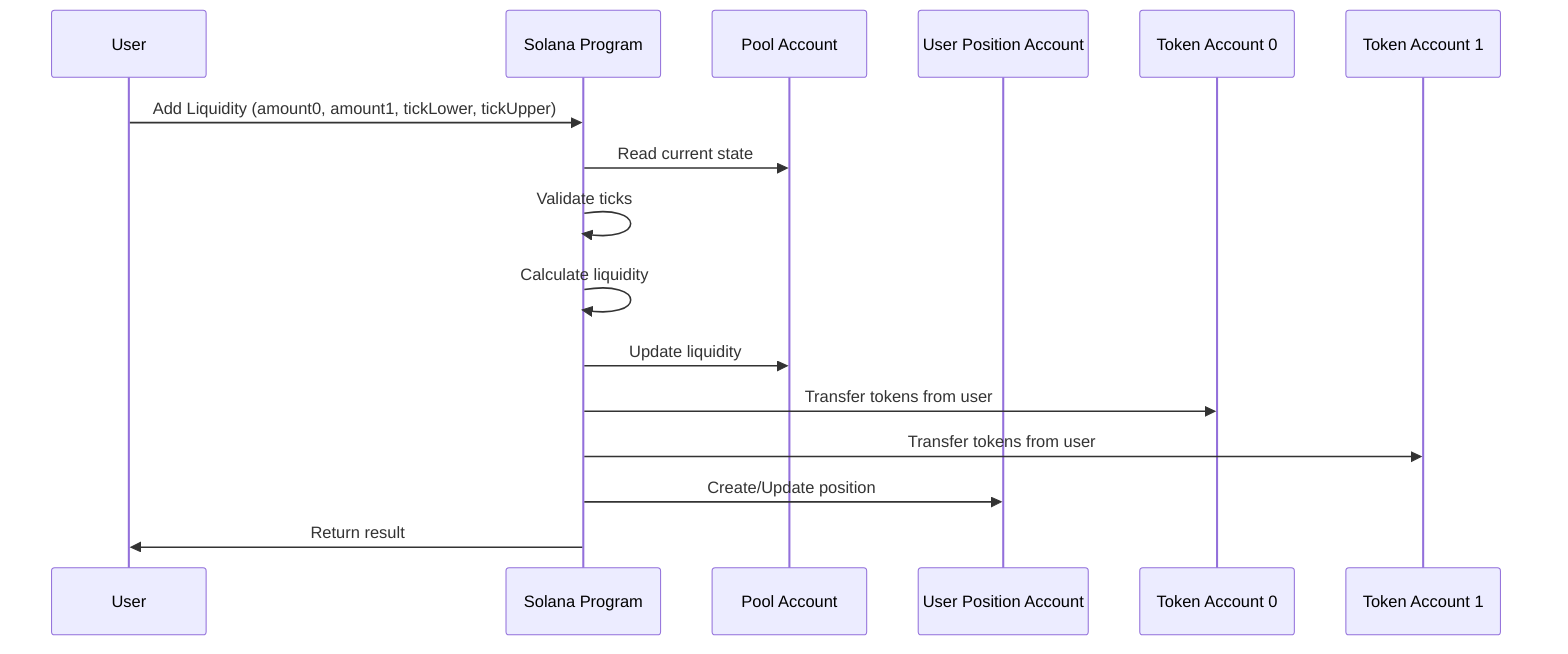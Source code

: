 sequenceDiagram
    participant User
    participant SolanaProgram as Solana Program
    participant PoolAccount as Pool Account
    participant UserPosition as User Position Account
    participant TokenAccount0 as Token Account 0
    participant TokenAccount1 as Token Account 1

    %% Add Liquidity Flow
    User->>SolanaProgram: Add Liquidity (amount0, amount1, tickLower, tickUpper)
    SolanaProgram->>PoolAccount: Read current state
    SolanaProgram->>SolanaProgram: Validate ticks
    SolanaProgram->>SolanaProgram: Calculate liquidity
    SolanaProgram->>PoolAccount: Update liquidity
    SolanaProgram->>TokenAccount0: Transfer tokens from user
    SolanaProgram->>TokenAccount1: Transfer tokens from user
    SolanaProgram->>UserPosition: Create/Update position
    SolanaProgram->>User: Return result